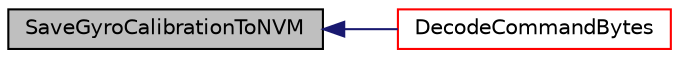 digraph "SaveGyroCalibrationToNVM"
{
  edge [fontname="Helvetica",fontsize="10",labelfontname="Helvetica",labelfontsize="10"];
  node [fontname="Helvetica",fontsize="10",shape=record];
  rankdir="LR";
  Node34 [label="SaveGyroCalibrationToNVM",height=0.2,width=0.4,color="black", fillcolor="grey75", style="filled", fontcolor="black"];
  Node34 -> Node35 [dir="back",color="midnightblue",fontsize="10",style="solid",fontname="Helvetica"];
  Node35 [label="DecodeCommandBytes",height=0.2,width=0.4,color="red", fillcolor="white", style="filled",URL="$_decode_command_bytes_8c.html#a2d80b68d03de87c2d3cce67273f8a165"];
}
